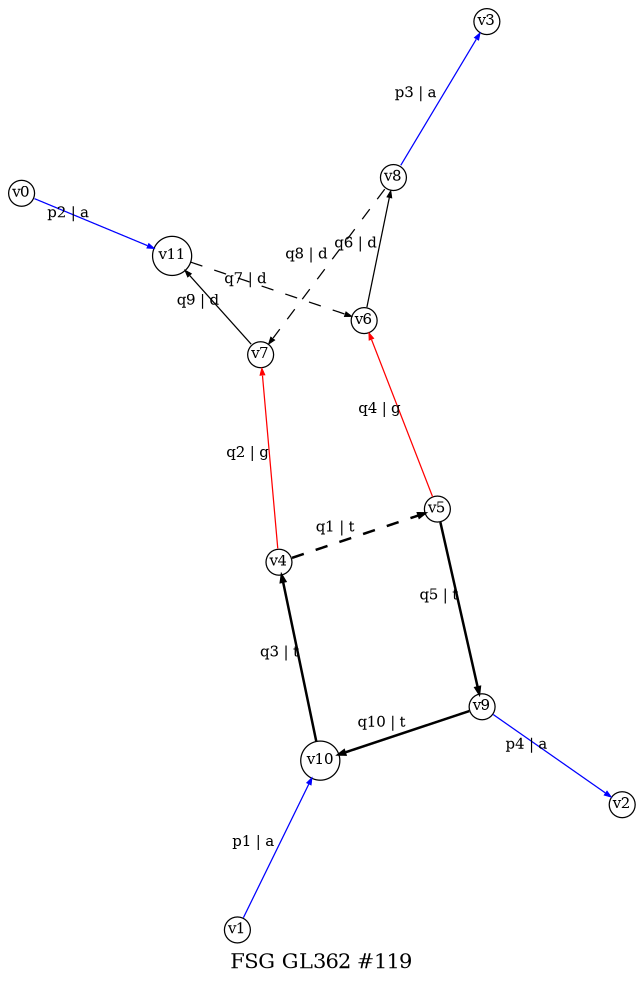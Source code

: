 digraph dot_119_0_GL362 {
label="FSG GL362 #119";
noverlap="scale"; layout="neato";
graph [ fontsize=10,ratio=1.5 ];
node [ fontsize=7,shape=circle,margin=0,height=0.01,penwidth=0.6 ];
edge [ fontsize=7,arrowsize=0.3,penwidth=0.6 ];
"v1" -> "v10" [label="p1 | a",color="blue",penwidth="0.6",style="solid"];
"v0" -> "v11" [label="p2 | a",color="blue",penwidth="0.6",style="solid"];
"v8" -> "v3" [label="p3 | a",color="blue",penwidth="0.6",style="solid"];
"v9" -> "v2" [label="p4 | a",color="blue",penwidth="0.6",style="solid"];
"v4" -> "v5" [label="q1 | t",color="black",penwidth="1.2",style="dashed"];
"v4" -> "v7" [label="q2 | g",color="red",penwidth="0.6",style="solid"];
"v10" -> "v4" [label="q3 | t",color="black",penwidth="1.2",style="solid"];
"v5" -> "v6" [label="q4 | g",color="red",penwidth="0.6",style="solid"];
"v5" -> "v9" [label="q5 | t",color="black",penwidth="1.2",style="solid"];
"v6" -> "v8" [label="q6 | d",color="black",penwidth="0.6",style="solid"];
"v11" -> "v6" [label="q7 | d",color="black",penwidth="0.6",style="dashed"];
"v8" -> "v7" [label="q8 | d",color="black",penwidth="0.6",style="dashed"];
"v7" -> "v11" [label="q9 | d",color="black",penwidth="0.6",style="solid"];
"v9" -> "v10" [label="q10 | t",color="black",penwidth="1.2",style="solid"];
}